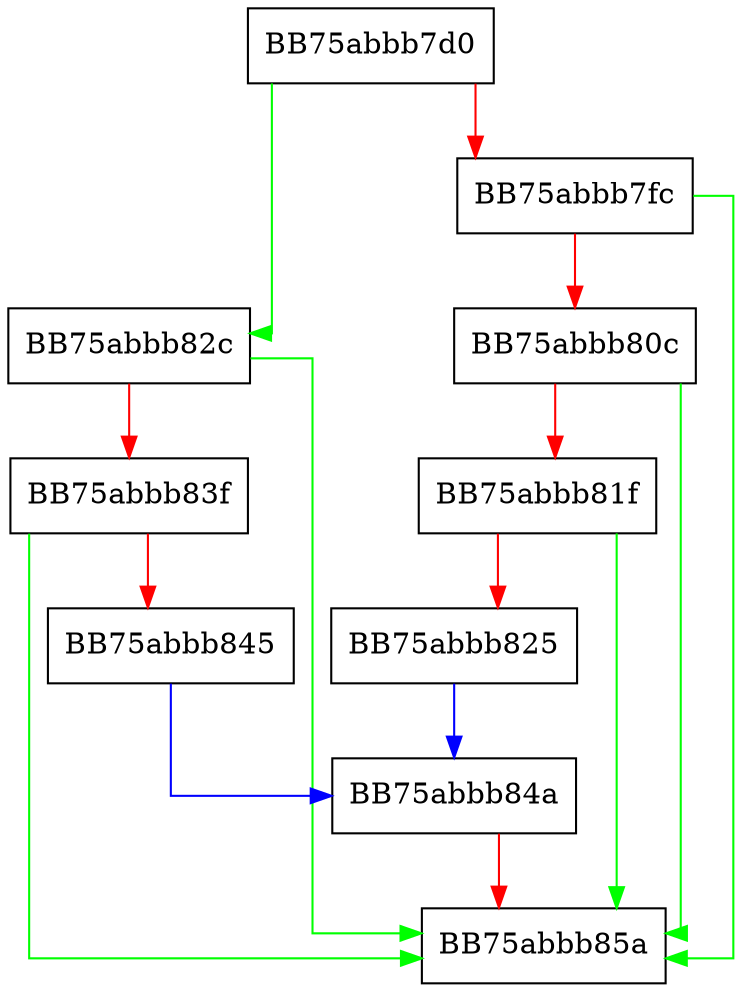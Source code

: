 digraph push {
  node [shape="box"];
  graph [splines=ortho];
  BB75abbb7d0 -> BB75abbb82c [color="green"];
  BB75abbb7d0 -> BB75abbb7fc [color="red"];
  BB75abbb7fc -> BB75abbb85a [color="green"];
  BB75abbb7fc -> BB75abbb80c [color="red"];
  BB75abbb80c -> BB75abbb85a [color="green"];
  BB75abbb80c -> BB75abbb81f [color="red"];
  BB75abbb81f -> BB75abbb85a [color="green"];
  BB75abbb81f -> BB75abbb825 [color="red"];
  BB75abbb825 -> BB75abbb84a [color="blue"];
  BB75abbb82c -> BB75abbb85a [color="green"];
  BB75abbb82c -> BB75abbb83f [color="red"];
  BB75abbb83f -> BB75abbb85a [color="green"];
  BB75abbb83f -> BB75abbb845 [color="red"];
  BB75abbb845 -> BB75abbb84a [color="blue"];
  BB75abbb84a -> BB75abbb85a [color="red"];
}